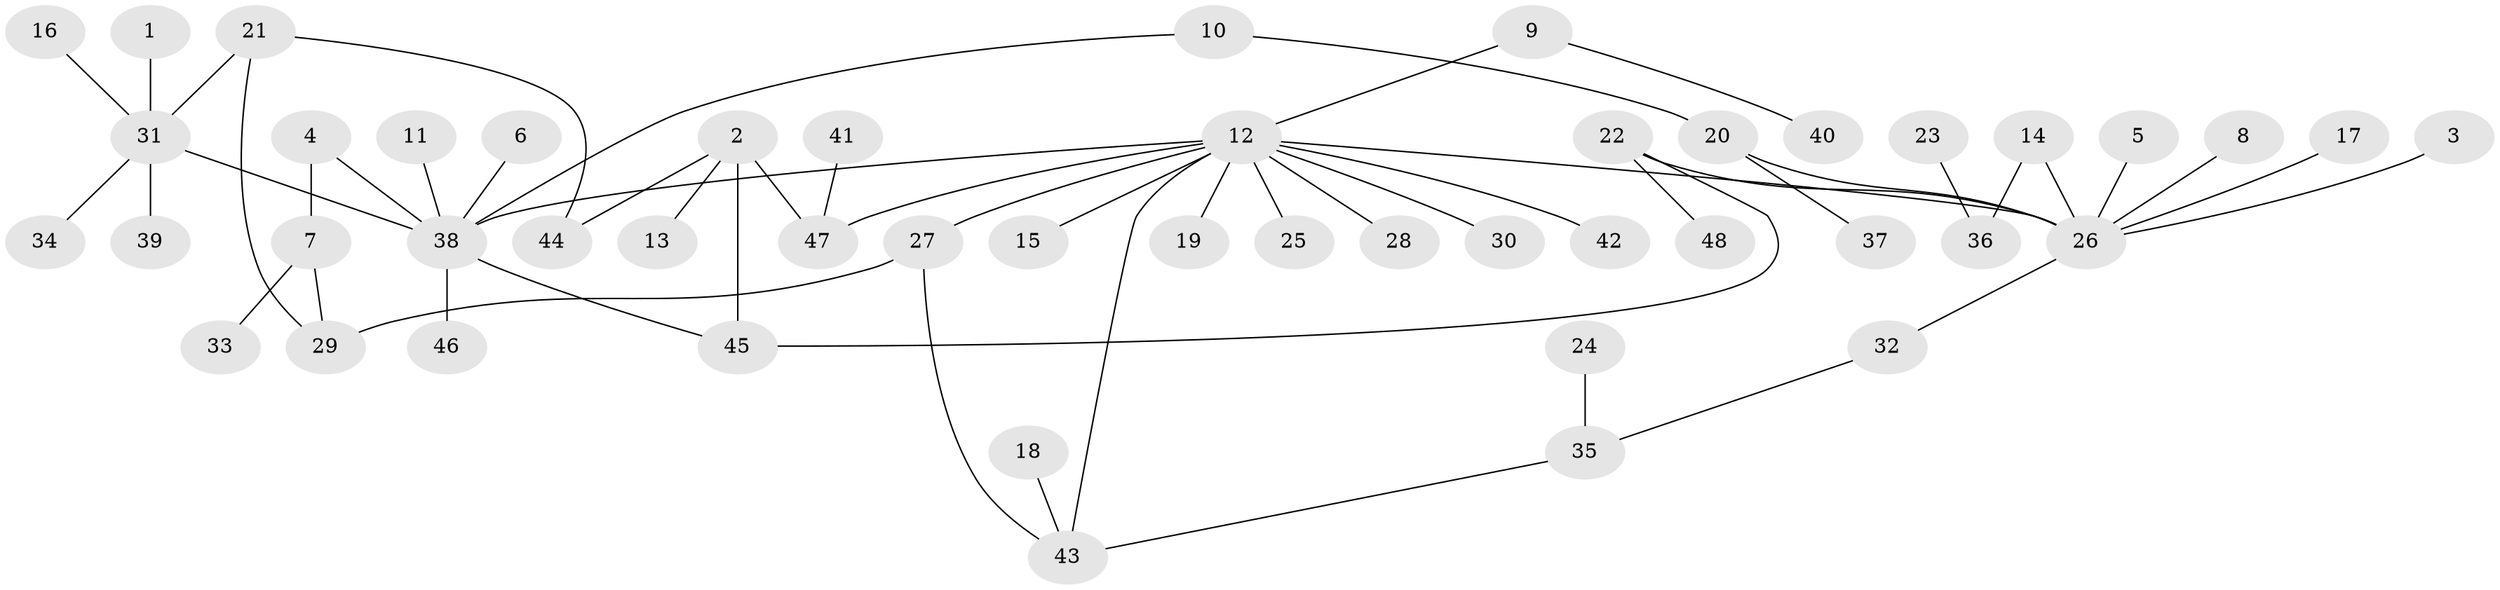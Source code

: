 // original degree distribution, {14: 0.010526315789473684, 5: 0.05263157894736842, 10: 0.010526315789473684, 1: 0.6105263157894737, 8: 0.010526315789473684, 6: 0.010526315789473684, 3: 0.10526315789473684, 4: 0.042105263157894736, 11: 0.010526315789473684, 2: 0.1368421052631579}
// Generated by graph-tools (version 1.1) at 2025/01/03/09/25 03:01:49]
// undirected, 48 vertices, 55 edges
graph export_dot {
graph [start="1"]
  node [color=gray90,style=filled];
  1;
  2;
  3;
  4;
  5;
  6;
  7;
  8;
  9;
  10;
  11;
  12;
  13;
  14;
  15;
  16;
  17;
  18;
  19;
  20;
  21;
  22;
  23;
  24;
  25;
  26;
  27;
  28;
  29;
  30;
  31;
  32;
  33;
  34;
  35;
  36;
  37;
  38;
  39;
  40;
  41;
  42;
  43;
  44;
  45;
  46;
  47;
  48;
  1 -- 31 [weight=1.0];
  2 -- 13 [weight=1.0];
  2 -- 44 [weight=1.0];
  2 -- 45 [weight=1.0];
  2 -- 47 [weight=1.0];
  3 -- 26 [weight=1.0];
  4 -- 7 [weight=1.0];
  4 -- 38 [weight=1.0];
  5 -- 26 [weight=1.0];
  6 -- 38 [weight=1.0];
  7 -- 29 [weight=1.0];
  7 -- 33 [weight=1.0];
  8 -- 26 [weight=1.0];
  9 -- 12 [weight=1.0];
  9 -- 40 [weight=1.0];
  10 -- 20 [weight=1.0];
  10 -- 38 [weight=1.0];
  11 -- 38 [weight=1.0];
  12 -- 15 [weight=1.0];
  12 -- 19 [weight=1.0];
  12 -- 25 [weight=1.0];
  12 -- 26 [weight=1.0];
  12 -- 27 [weight=1.0];
  12 -- 28 [weight=1.0];
  12 -- 30 [weight=1.0];
  12 -- 38 [weight=1.0];
  12 -- 42 [weight=1.0];
  12 -- 43 [weight=1.0];
  12 -- 47 [weight=1.0];
  14 -- 26 [weight=1.0];
  14 -- 36 [weight=1.0];
  16 -- 31 [weight=1.0];
  17 -- 26 [weight=1.0];
  18 -- 43 [weight=1.0];
  20 -- 26 [weight=1.0];
  20 -- 37 [weight=1.0];
  21 -- 29 [weight=1.0];
  21 -- 31 [weight=1.0];
  21 -- 44 [weight=1.0];
  22 -- 26 [weight=1.0];
  22 -- 45 [weight=1.0];
  22 -- 48 [weight=1.0];
  23 -- 36 [weight=1.0];
  24 -- 35 [weight=1.0];
  26 -- 32 [weight=1.0];
  27 -- 29 [weight=1.0];
  27 -- 43 [weight=1.0];
  31 -- 34 [weight=1.0];
  31 -- 38 [weight=1.0];
  31 -- 39 [weight=1.0];
  32 -- 35 [weight=1.0];
  35 -- 43 [weight=1.0];
  38 -- 45 [weight=1.0];
  38 -- 46 [weight=1.0];
  41 -- 47 [weight=1.0];
}
